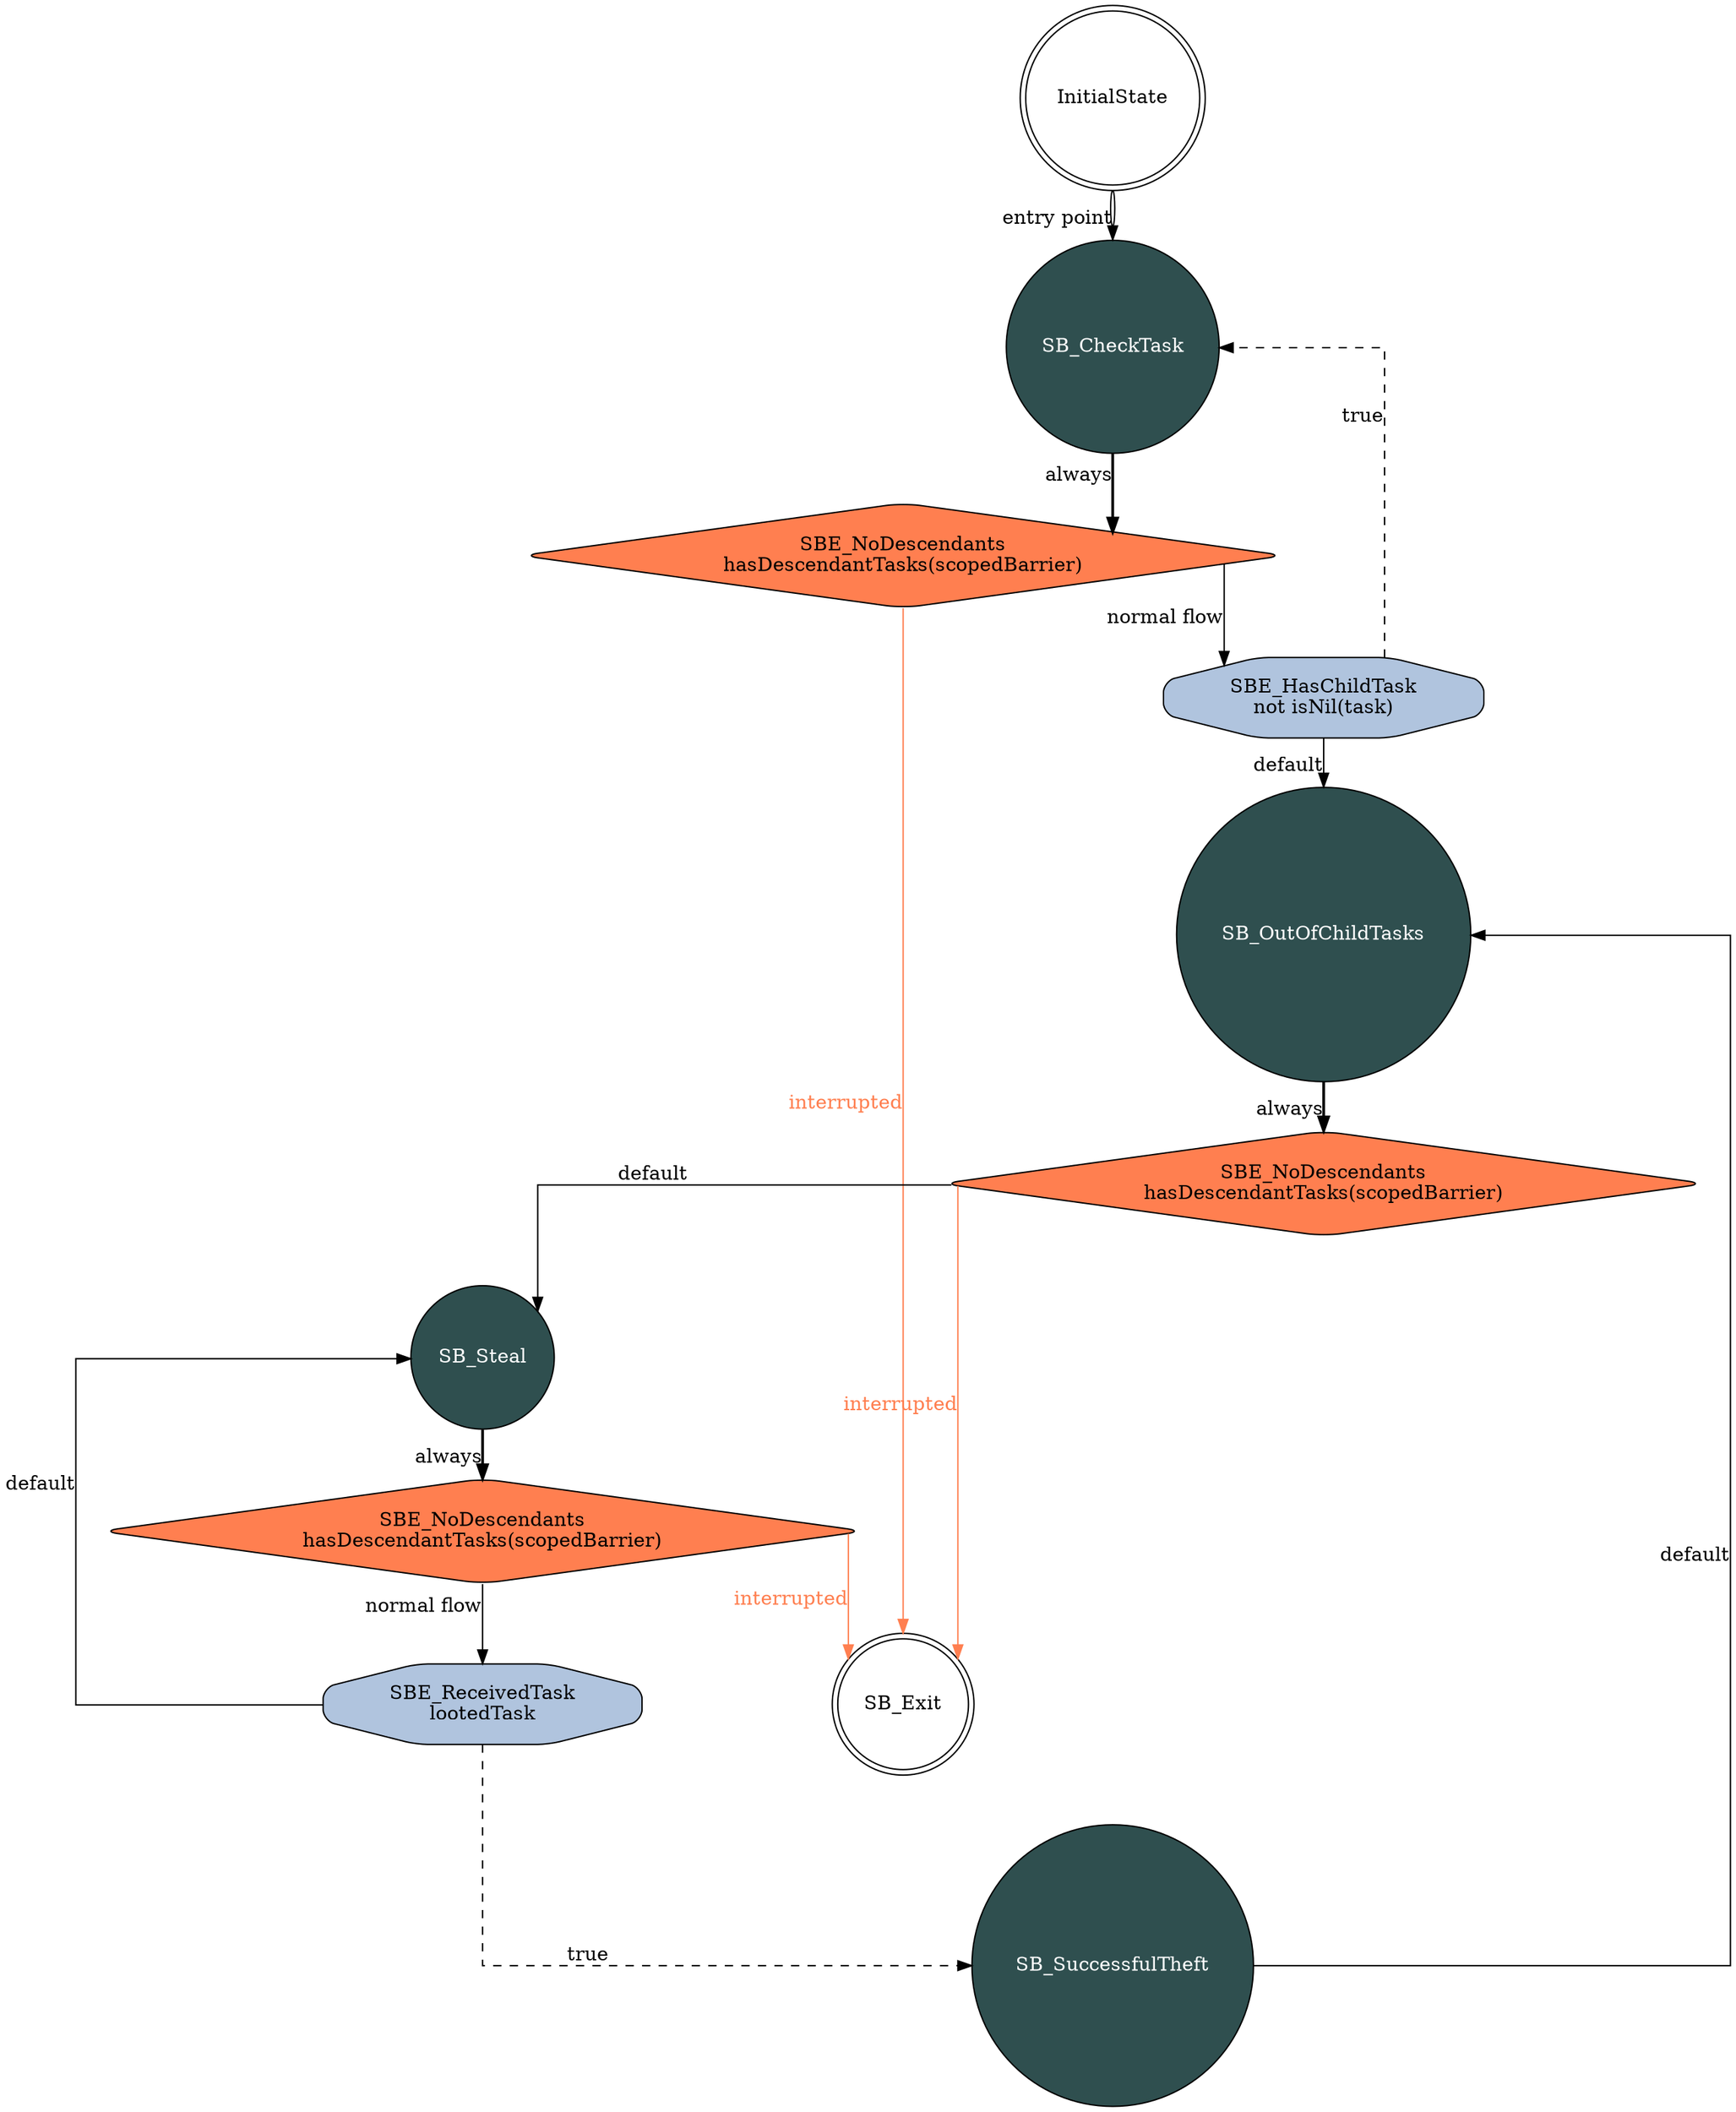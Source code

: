 digraph syncScopeFSA{
    splines=ortho;
    node [shape = doublecircle]; InitialState SB_Exit;
    node [shape = circle, fontcolor=white, fillcolor=darkslategrey, style="filled"]; SB_CheckTask SB_Steal SB_SuccessfulTheft SB_OutOfChildTasks;
    InitialState -> SB_CheckTask [color="black:invis:black", xlabel="entry point"];
    node [shape = octagon, fontcolor=black, fillcolor=lightsteelblue, style="rounded,filled"]; SB_CheckTask_SBE_HasChildTask SB_Steal_SBE_ReceivedTask ;
    node [shape = diamond, fontcolor=black, fillcolor=coral, style="rounded,filled"]; SB_CheckTask_SBE_NoDescendants SB_Steal_SBE_NoDescendants SB_OutOfChildTasks_SBE_NoDescendants ;
    SB_CheckTask_SBE_HasChildTask [label="SBE_HasChildTask\nnot isNil(task)"];
    SB_Steal_SBE_ReceivedTask [label="SBE_ReceivedTask\nlootedTask"];
    SB_CheckTask_SBE_NoDescendants [label="SBE_NoDescendants\nhasDescendantTasks(scopedBarrier)"];
    SB_Steal_SBE_NoDescendants [label="SBE_NoDescendants\nhasDescendantTasks(scopedBarrier)"];
    SB_OutOfChildTasks_SBE_NoDescendants [label="SBE_NoDescendants\nhasDescendantTasks(scopedBarrier)"];
    SB_CheckTask -> SB_CheckTask_SBE_NoDescendants[style=bold, xlabel="always"];
    SB_CheckTask_SBE_NoDescendants -> SB_Exit [color="coral", fontcolor="coral", xlabel="interrupted"];
    SB_CheckTask_SBE_NoDescendants -> SB_CheckTask_SBE_HasChildTask[xlabel="normal flow"];
    SB_CheckTask_SBE_HasChildTask -> SB_CheckTask [style=dashed, xlabel="true"];
    SB_CheckTask_SBE_HasChildTask -> SB_OutOfChildTasks [xlabel="default"];
    SB_Steal -> SB_Steal_SBE_NoDescendants[style=bold, xlabel="always"];
    SB_Steal_SBE_NoDescendants -> SB_Exit [color="coral", fontcolor="coral", xlabel="interrupted"];
    SB_Steal_SBE_NoDescendants -> SB_Steal_SBE_ReceivedTask[xlabel="normal flow"];
    SB_Steal_SBE_ReceivedTask -> SB_SuccessfulTheft [style=dashed, xlabel="true"];
    SB_Steal_SBE_ReceivedTask -> SB_Steal [xlabel="default"];
    SB_SuccessfulTheft -> SB_OutOfChildTasks [xlabel="default"];
    SB_OutOfChildTasks -> SB_OutOfChildTasks_SBE_NoDescendants[style=bold, xlabel="always"];
    SB_OutOfChildTasks_SBE_NoDescendants -> SB_Exit [color="coral", fontcolor="coral", xlabel="interrupted"];
    SB_OutOfChildTasks_SBE_NoDescendants -> SB_Steal [xlabel="default"];
}
